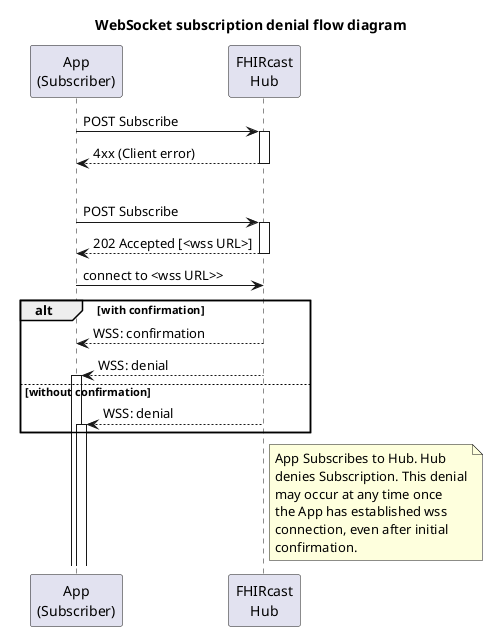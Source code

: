 @startuml

title WebSocket subscription denial flow diagram

participant "App\n(Subscriber)" as Subscriber
participant "FHIRcast\nHub" as Hub

Subscriber -> Hub++: POST Subscribe
Subscriber <-- Hub--: 4xx (Client error)
alt with asynchronous denial
Subscriber -> Hub++: POST Subscribe
Subscriber <-- Hub--: 202 Accepted [<wss URL>]
Subscriber -> Hub: connect to <wss URL>>
alt with confirmation
Subscriber <-- Hub: WSS: confirmation
Hub --> Subscriber++: WSS: denial
else without confirmation
Hub --> Subscriber++: WSS: denial
end

note right of Hub
    App Subscribes to Hub. Hub 
    denies Subscription. This denial
    may occur at any time once
    the App has established wss
    connection, even after initial 
    confirmation.
end note

@enduml
